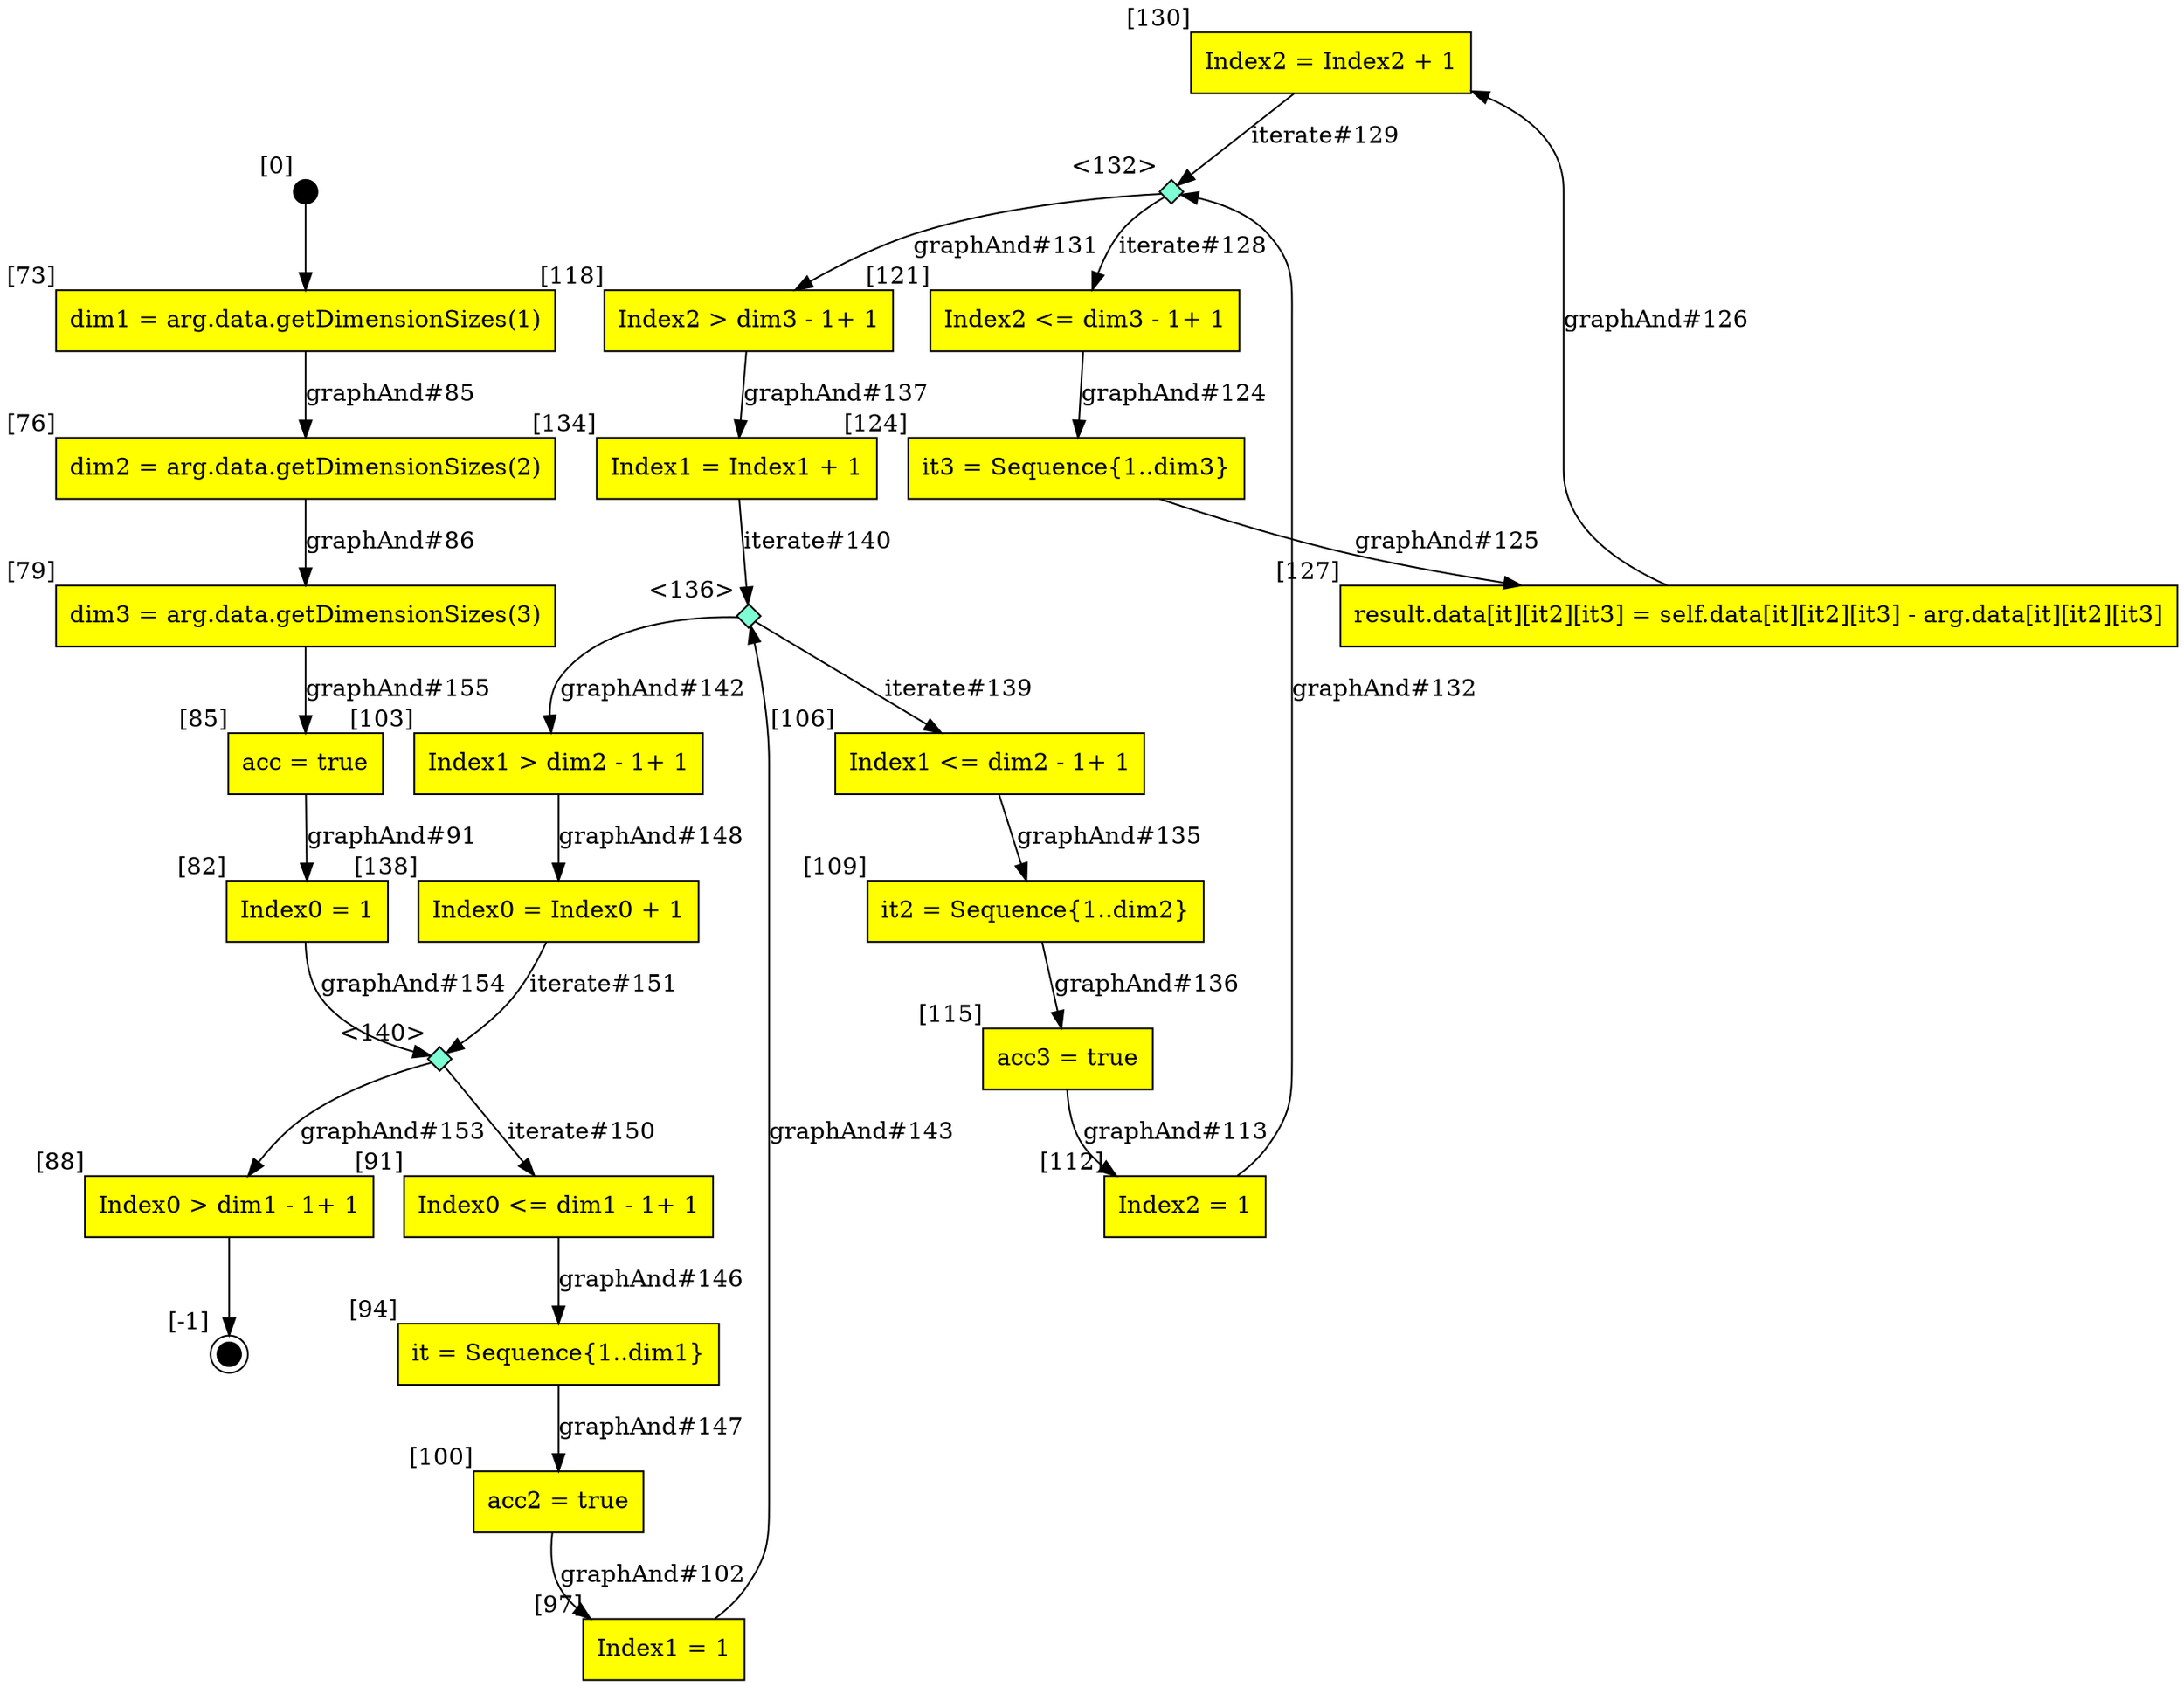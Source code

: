 digraph CLG {
  130 [shape="box", label="Index2 = Index2 + 1", style=filled, fillcolor=yellow, xlabel="[130]"];
  132 [shape="diamond", label="", xlabel="<132>", style=filled, fillcolor=aquamarine, fixedsize=true, width=.2, height=.2];
  134 [shape="box", label="Index1 = Index1 + 1", style=filled, fillcolor=yellow, xlabel="[134]"];
  72 [style=filled, fillcolor=black, shape="circle", label="", fixedsize=true, width=.2, height=.2, xlabel="[0]"];
  136 [shape="diamond", label="", xlabel="<136>", style=filled, fillcolor=aquamarine, fixedsize=true, width=.2, height=.2];
  73 [shape="box", label="dim1 = arg.data.getDimensionSizes(1)", style=filled, fillcolor=yellow, xlabel="[73]"];
  138 [shape="box", label="Index0 = Index0 + 1", style=filled, fillcolor=yellow, xlabel="[138]"];
  76 [shape="box", label="dim2 = arg.data.getDimensionSizes(2)", style=filled, fillcolor=yellow, xlabel="[76]"];
  140 [shape="diamond", label="", xlabel="<140>", style=filled, fillcolor=aquamarine, fixedsize=true, width=.2, height=.2];
  79 [shape="box", label="dim3 = arg.data.getDimensionSizes(3)", style=filled, fillcolor=yellow, xlabel="[79]"];
  82 [shape="box", label="Index0 = 1", style=filled, fillcolor=yellow, xlabel="[82]"];
  85 [shape="box", label="acc = true", style=filled, fillcolor=yellow, xlabel="[85]"];
  88 [shape="box", label="Index0 > dim1 - 1+ 1", style=filled, fillcolor=yellow, xlabel="[88]"];
  89 [style=filled, fillcolor=black, shape="doublecircle", label="", fixedsize=true, width=.2, height=.2, xlabel="[-1]"];
  91 [shape="box", label="Index0 <= dim1 - 1+ 1", style=filled, fillcolor=yellow, xlabel="[91]"];
  94 [shape="box", label="it = Sequence{1..dim1}", style=filled, fillcolor=yellow, xlabel="[94]"];
  97 [shape="box", label="Index1 = 1", style=filled, fillcolor=yellow, xlabel="[97]"];
  100 [shape="box", label="acc2 = true", style=filled, fillcolor=yellow, xlabel="[100]"];
  103 [shape="box", label="Index1 > dim2 - 1+ 1", style=filled, fillcolor=yellow, xlabel="[103]"];
  106 [shape="box", label="Index1 <= dim2 - 1+ 1", style=filled, fillcolor=yellow, xlabel="[106]"];
  109 [shape="box", label="it2 = Sequence{1..dim2}", style=filled, fillcolor=yellow, xlabel="[109]"];
  112 [shape="box", label="Index2 = 1", style=filled, fillcolor=yellow, xlabel="[112]"];
  115 [shape="box", label="acc3 = true", style=filled, fillcolor=yellow, xlabel="[115]"];
  118 [shape="box", label="Index2 > dim3 - 1+ 1", style=filled, fillcolor=yellow, xlabel="[118]"];
  121 [shape="box", label="Index2 <= dim3 - 1+ 1", style=filled, fillcolor=yellow, xlabel="[121]"];
  124 [shape="box", label="it3 = Sequence{1..dim3}", style=filled, fillcolor=yellow, xlabel="[124]"];
  127 [shape="box", label="result.data[it][it2][it3] = self.data[it][it2][it3] - arg.data[it][it2][it3]", style=filled, fillcolor=yellow, xlabel="[127]"];
  132 -> 121[label="iterate#128"];
  130 -> 132[label="iterate#129"];
  132 -> 118[label="graphAnd#131"];
  112 -> 132[label="graphAnd#132"];
  106 -> 109[label="graphAnd#135"];
  109 -> 115[label="graphAnd#136"];
  118 -> 134[label="graphAnd#137"];
  136 -> 106[label="iterate#139"];
  134 -> 136[label="iterate#140"];
  136 -> 103[label="graphAnd#142"];
  72 -> 73;
  97 -> 136[label="graphAnd#143"];
  91 -> 94[label="graphAnd#146"];
  94 -> 100[label="graphAnd#147"];
  103 -> 138[label="graphAnd#148"];
  73 -> 76[label="graphAnd#85"];
  76 -> 79[label="graphAnd#86"];
  140 -> 91[label="iterate#150"];
  138 -> 140[label="iterate#151"];
  140 -> 88[label="graphAnd#153"];
  82 -> 140[label="graphAnd#154"];
  79 -> 85[label="graphAnd#155"];
  85 -> 82[label="graphAnd#91"];
  88 -> 89;
  100 -> 97[label="graphAnd#102"];
  115 -> 112[label="graphAnd#113"];
  121 -> 124[label="graphAnd#124"];
  124 -> 127[label="graphAnd#125"];
  127 -> 130[label="graphAnd#126"];
}
